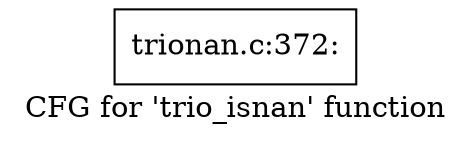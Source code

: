digraph "CFG for 'trio_isnan' function" {
	label="CFG for 'trio_isnan' function";

	Node0x4cfff80 [shape=record,label="{trionan.c:372:}"];
}
